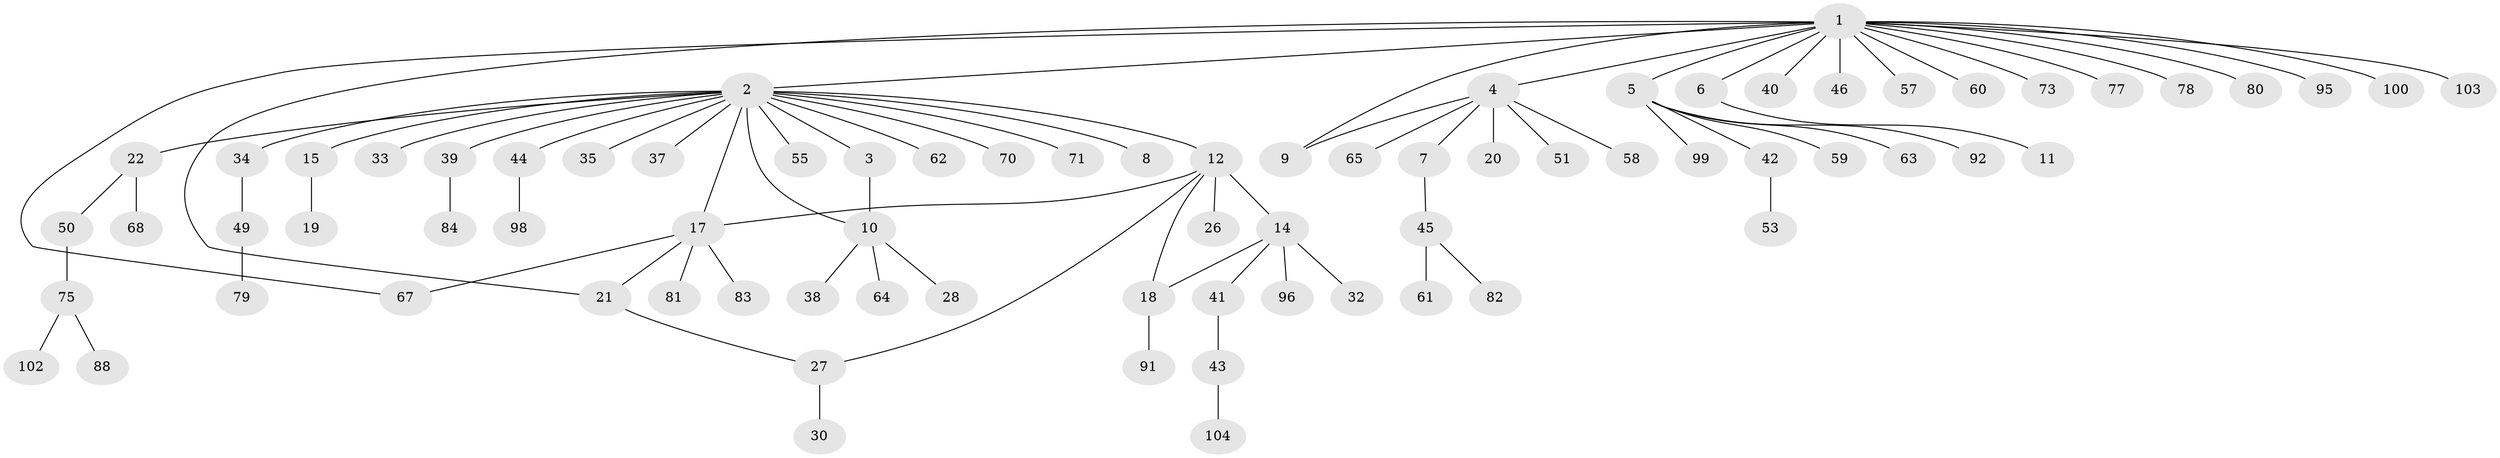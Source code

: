 // Generated by graph-tools (version 1.1) at 2025/51/02/27/25 19:51:58]
// undirected, 77 vertices, 83 edges
graph export_dot {
graph [start="1"]
  node [color=gray90,style=filled];
  1 [super="+48"];
  2 [super="+16"];
  3;
  4 [super="+24"];
  5 [super="+25"];
  6;
  7;
  8;
  9;
  10 [super="+13"];
  11;
  12 [super="+47"];
  14 [super="+31"];
  15 [super="+23"];
  17 [super="+85"];
  18;
  19;
  20 [super="+86"];
  21 [super="+36"];
  22 [super="+29"];
  26;
  27;
  28;
  30 [super="+101"];
  32 [super="+66"];
  33 [super="+93"];
  34 [super="+56"];
  35;
  37;
  38;
  39 [super="+72"];
  40;
  41;
  42;
  43 [super="+87"];
  44;
  45 [super="+54"];
  46 [super="+76"];
  49;
  50 [super="+74"];
  51 [super="+52"];
  53;
  55;
  57 [super="+94"];
  58;
  59;
  60 [super="+69"];
  61;
  62;
  63 [super="+90"];
  64;
  65 [super="+105"];
  67;
  68;
  70 [super="+97"];
  71;
  73;
  75;
  77 [super="+89"];
  78;
  79;
  80;
  81;
  82 [super="+106"];
  83;
  84;
  88;
  91 [super="+107"];
  92;
  95;
  96;
  98;
  99;
  100;
  102;
  103;
  104;
  1 -- 2 [weight=2];
  1 -- 4;
  1 -- 5;
  1 -- 6;
  1 -- 9;
  1 -- 40;
  1 -- 46;
  1 -- 57;
  1 -- 60;
  1 -- 67;
  1 -- 73;
  1 -- 77;
  1 -- 78;
  1 -- 80;
  1 -- 95;
  1 -- 100;
  1 -- 103;
  1 -- 21;
  2 -- 3;
  2 -- 8;
  2 -- 10;
  2 -- 12;
  2 -- 15;
  2 -- 17;
  2 -- 22;
  2 -- 33;
  2 -- 34;
  2 -- 37;
  2 -- 39;
  2 -- 44;
  2 -- 55;
  2 -- 62;
  2 -- 71;
  2 -- 35;
  2 -- 70;
  3 -- 10;
  4 -- 7;
  4 -- 20;
  4 -- 51;
  4 -- 65;
  4 -- 9;
  4 -- 58;
  5 -- 42;
  5 -- 59;
  5 -- 63;
  5 -- 92;
  5 -- 99;
  6 -- 11;
  7 -- 45;
  10 -- 28;
  10 -- 38;
  10 -- 64;
  12 -- 14;
  12 -- 18;
  12 -- 26;
  12 -- 27;
  12 -- 17;
  14 -- 32;
  14 -- 96;
  14 -- 18;
  14 -- 41;
  15 -- 19;
  17 -- 21;
  17 -- 67;
  17 -- 81;
  17 -- 83;
  18 -- 91;
  21 -- 27;
  22 -- 50;
  22 -- 68;
  27 -- 30;
  34 -- 49;
  39 -- 84;
  41 -- 43;
  42 -- 53;
  43 -- 104;
  44 -- 98;
  45 -- 61;
  45 -- 82;
  49 -- 79;
  50 -- 75;
  75 -- 88;
  75 -- 102;
}
